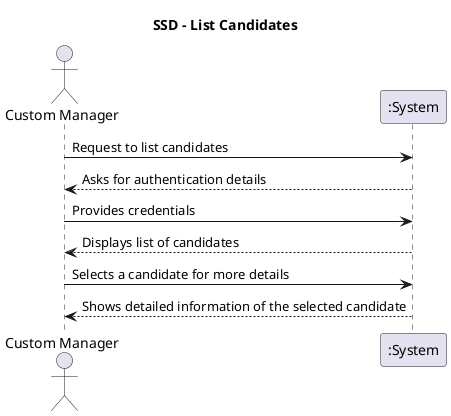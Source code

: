 @startuml

title SSD - List Candidates

actor CustomManager as "Custom Manager"

CustomManager -> ":System": Request to list candidates
":System" --> CustomManager: Asks for authentication details
CustomManager -> ":System": Provides credentials
":System" --> CustomManager: Displays list of candidates
CustomManager -> ":System": Selects a candidate for more details
":System" --> CustomManager: Shows detailed information of the selected candidate

@enduml
